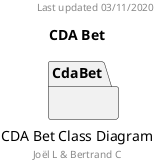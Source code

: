 @startuml "CDA Bet Class Diagram"
hide empty members
caption CDA Bet Class Diagram
footer Joël L & Bertrand C
header Last updated 03/11/2020
title CDA Bet

namespace CdaBet {
}
@enduml
